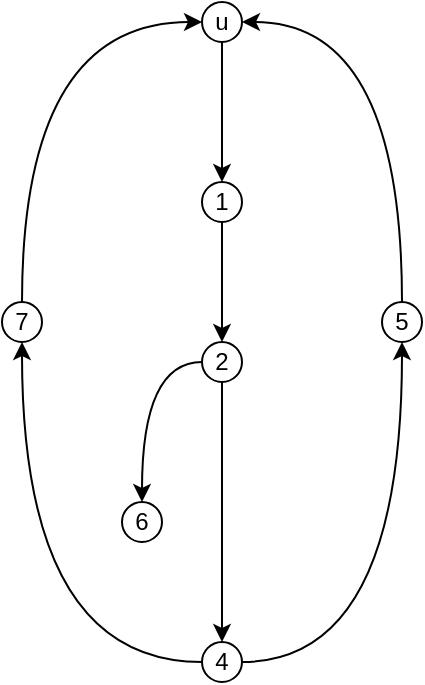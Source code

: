 <mxfile version="22.1.11" type="github">
  <diagram name="第 1 页" id="wztHAu1T1exboQPkW35M">
    <mxGraphModel dx="255" dy="411" grid="1" gridSize="10" guides="1" tooltips="1" connect="1" arrows="1" fold="1" page="1" pageScale="1" pageWidth="827" pageHeight="1169" math="0" shadow="0">
      <root>
        <mxCell id="0" />
        <mxCell id="1" parent="0" />
        <mxCell id="1-UpIxTxY11woNKtDRhF-9" style="edgeStyle=orthogonalEdgeStyle;orthogonalLoop=1;jettySize=auto;html=1;exitX=0.5;exitY=1;exitDx=0;exitDy=0;entryX=0.5;entryY=0;entryDx=0;entryDy=0;curved=1;" edge="1" parent="1" source="1-UpIxTxY11woNKtDRhF-2" target="1-UpIxTxY11woNKtDRhF-3">
          <mxGeometry relative="1" as="geometry" />
        </mxCell>
        <mxCell id="1-UpIxTxY11woNKtDRhF-2" value="u" style="ellipse;whiteSpace=wrap;html=1;aspect=fixed;" vertex="1" parent="1">
          <mxGeometry x="380" y="130" width="20" height="20" as="geometry" />
        </mxCell>
        <mxCell id="1-UpIxTxY11woNKtDRhF-10" style="edgeStyle=orthogonalEdgeStyle;orthogonalLoop=1;jettySize=auto;html=1;exitX=0.5;exitY=1;exitDx=0;exitDy=0;entryX=0.5;entryY=0;entryDx=0;entryDy=0;curved=1;" edge="1" parent="1" source="1-UpIxTxY11woNKtDRhF-3" target="1-UpIxTxY11woNKtDRhF-4">
          <mxGeometry relative="1" as="geometry" />
        </mxCell>
        <mxCell id="1-UpIxTxY11woNKtDRhF-3" value="1" style="ellipse;whiteSpace=wrap;html=1;aspect=fixed;" vertex="1" parent="1">
          <mxGeometry x="380" y="220" width="20" height="20" as="geometry" />
        </mxCell>
        <mxCell id="1-UpIxTxY11woNKtDRhF-11" style="edgeStyle=orthogonalEdgeStyle;orthogonalLoop=1;jettySize=auto;html=1;exitX=0;exitY=0.5;exitDx=0;exitDy=0;entryX=0.5;entryY=0;entryDx=0;entryDy=0;curved=1;" edge="1" parent="1" source="1-UpIxTxY11woNKtDRhF-4" target="1-UpIxTxY11woNKtDRhF-7">
          <mxGeometry relative="1" as="geometry" />
        </mxCell>
        <mxCell id="1-UpIxTxY11woNKtDRhF-12" style="edgeStyle=orthogonalEdgeStyle;orthogonalLoop=1;jettySize=auto;html=1;exitX=0.5;exitY=1;exitDx=0;exitDy=0;entryX=0.5;entryY=0;entryDx=0;entryDy=0;curved=1;" edge="1" parent="1" source="1-UpIxTxY11woNKtDRhF-4" target="1-UpIxTxY11woNKtDRhF-5">
          <mxGeometry relative="1" as="geometry" />
        </mxCell>
        <mxCell id="1-UpIxTxY11woNKtDRhF-4" value="2" style="ellipse;whiteSpace=wrap;html=1;aspect=fixed;" vertex="1" parent="1">
          <mxGeometry x="380" y="300" width="20" height="20" as="geometry" />
        </mxCell>
        <mxCell id="1-UpIxTxY11woNKtDRhF-13" style="edgeStyle=orthogonalEdgeStyle;orthogonalLoop=1;jettySize=auto;html=1;exitX=1;exitY=0.5;exitDx=0;exitDy=0;entryX=0.5;entryY=1;entryDx=0;entryDy=0;curved=1;" edge="1" parent="1" source="1-UpIxTxY11woNKtDRhF-5" target="1-UpIxTxY11woNKtDRhF-6">
          <mxGeometry relative="1" as="geometry" />
        </mxCell>
        <mxCell id="1-UpIxTxY11woNKtDRhF-16" style="edgeStyle=orthogonalEdgeStyle;orthogonalLoop=1;jettySize=auto;html=1;exitX=0;exitY=0.5;exitDx=0;exitDy=0;entryX=0.5;entryY=1;entryDx=0;entryDy=0;curved=1;" edge="1" parent="1" source="1-UpIxTxY11woNKtDRhF-5" target="1-UpIxTxY11woNKtDRhF-8">
          <mxGeometry relative="1" as="geometry" />
        </mxCell>
        <mxCell id="1-UpIxTxY11woNKtDRhF-5" value="4" style="ellipse;whiteSpace=wrap;html=1;aspect=fixed;" vertex="1" parent="1">
          <mxGeometry x="380" y="450" width="20" height="20" as="geometry" />
        </mxCell>
        <mxCell id="1-UpIxTxY11woNKtDRhF-14" style="edgeStyle=orthogonalEdgeStyle;orthogonalLoop=1;jettySize=auto;html=1;exitX=0.5;exitY=0;exitDx=0;exitDy=0;entryX=1;entryY=0.5;entryDx=0;entryDy=0;curved=1;" edge="1" parent="1" source="1-UpIxTxY11woNKtDRhF-6" target="1-UpIxTxY11woNKtDRhF-2">
          <mxGeometry relative="1" as="geometry" />
        </mxCell>
        <mxCell id="1-UpIxTxY11woNKtDRhF-6" value="5" style="ellipse;whiteSpace=wrap;html=1;aspect=fixed;" vertex="1" parent="1">
          <mxGeometry x="470" y="280" width="20" height="20" as="geometry" />
        </mxCell>
        <mxCell id="1-UpIxTxY11woNKtDRhF-7" value="6" style="ellipse;whiteSpace=wrap;html=1;aspect=fixed;" vertex="1" parent="1">
          <mxGeometry x="340" y="380" width="20" height="20" as="geometry" />
        </mxCell>
        <mxCell id="1-UpIxTxY11woNKtDRhF-15" style="edgeStyle=orthogonalEdgeStyle;orthogonalLoop=1;jettySize=auto;html=1;exitX=0.5;exitY=0;exitDx=0;exitDy=0;entryX=0;entryY=0.5;entryDx=0;entryDy=0;curved=1;" edge="1" parent="1" source="1-UpIxTxY11woNKtDRhF-8" target="1-UpIxTxY11woNKtDRhF-2">
          <mxGeometry relative="1" as="geometry" />
        </mxCell>
        <mxCell id="1-UpIxTxY11woNKtDRhF-8" value="7" style="ellipse;whiteSpace=wrap;html=1;aspect=fixed;" vertex="1" parent="1">
          <mxGeometry x="280" y="280" width="20" height="20" as="geometry" />
        </mxCell>
      </root>
    </mxGraphModel>
  </diagram>
</mxfile>
